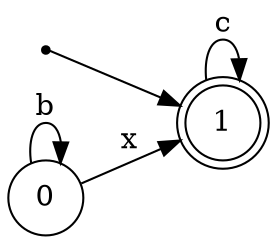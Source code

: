 digraph finite_state_machine {
rankdir=LR;
size="8,5"
node [shape = doublecircle]; 1;
node [shape = point ]; qi;
node [shape = circle];
qi -> 1;
0 -> 0 [label = "b" ];0 -> 1 [label = "x" ];1 -> 1 [label = "c" ];}